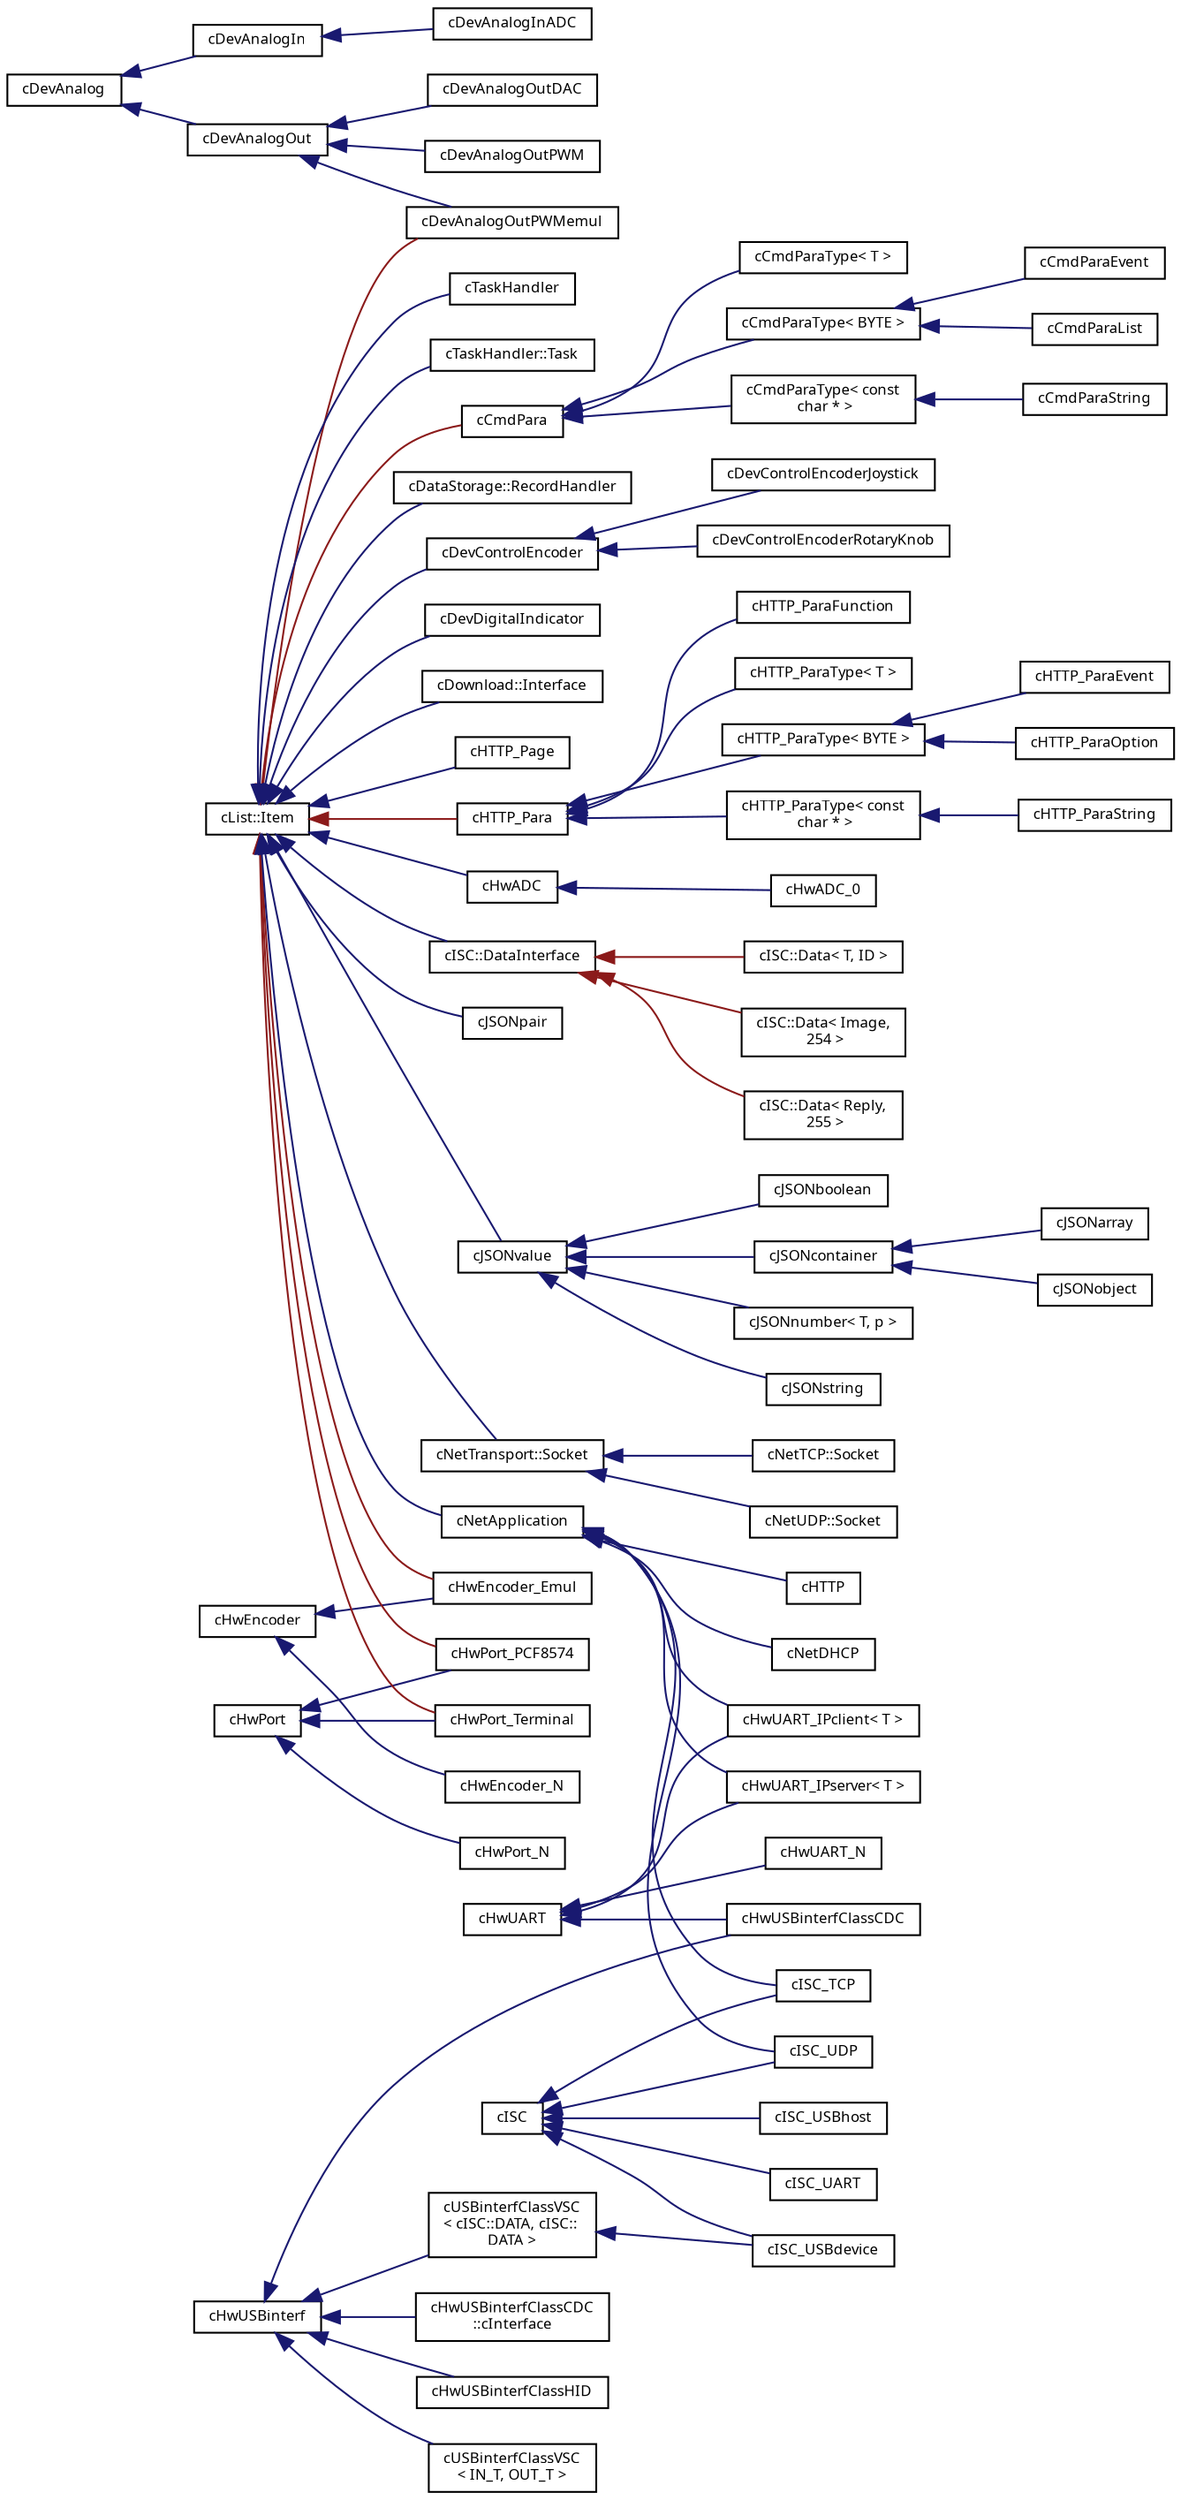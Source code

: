 digraph "Graphical Class Hierarchy"
{
  edge [fontname="Sans",fontsize="8",labelfontname="Sans",labelfontsize="8"];
  node [fontname="Sans",fontsize="8",shape=record];
  rankdir="LR";
  Node1 [label="cDevAnalog",height=0.2,width=0.4,color="black", fillcolor="white", style="filled",URL="$classc_dev_analog.html",tooltip="Access to analog I/O devices. "];
  Node1 -> Node2 [dir="back",color="midnightblue",fontsize="8",style="solid",fontname="Sans"];
  Node2 [label="cDevAnalogIn",height=0.2,width=0.4,color="black", fillcolor="white", style="filled",URL="$classc_dev_analog_in.html",tooltip="Abstract class for analog input devices. "];
  Node2 -> Node3 [dir="back",color="midnightblue",fontsize="8",style="solid",fontname="Sans"];
  Node3 [label="cDevAnalogInADC",height=0.2,width=0.4,color="black", fillcolor="white", style="filled",URL="$classc_dev_analog_in_a_d_c.html",tooltip="Analog input device, using cHwADC. "];
  Node1 -> Node4 [dir="back",color="midnightblue",fontsize="8",style="solid",fontname="Sans"];
  Node4 [label="cDevAnalogOut",height=0.2,width=0.4,color="black", fillcolor="white", style="filled",URL="$classc_dev_analog_out.html",tooltip="Abstract class for analog output devices. "];
  Node4 -> Node5 [dir="back",color="midnightblue",fontsize="8",style="solid",fontname="Sans"];
  Node5 [label="cDevAnalogOutDAC",height=0.2,width=0.4,color="black", fillcolor="white", style="filled",URL="$classc_dev_analog_out_d_a_c.html",tooltip="Analog input device, using cHwDAC. "];
  Node4 -> Node6 [dir="back",color="midnightblue",fontsize="8",style="solid",fontname="Sans"];
  Node6 [label="cDevAnalogOutPWM",height=0.2,width=0.4,color="black", fillcolor="white", style="filled",URL="$classc_dev_analog_out_p_w_m.html",tooltip="Analog output device (PWM), using cHwTimer. "];
  Node4 -> Node7 [dir="back",color="midnightblue",fontsize="8",style="solid",fontname="Sans"];
  Node7 [label="cDevAnalogOutPWMemul",height=0.2,width=0.4,color="black", fillcolor="white", style="filled",URL="$classc_dev_analog_out_p_w_memul.html",tooltip="Analog output device (PWM), using emulated PWM. "];
  Node8 [label="cHwEncoder",height=0.2,width=0.4,color="black", fillcolor="white", style="filled",URL="$classc_hw_encoder.html",tooltip="Abstract class supporting a quadratur encoder. "];
  Node8 -> Node9 [dir="back",color="midnightblue",fontsize="8",style="solid",fontname="Sans"];
  Node9 [label="cHwEncoder_Emul",height=0.2,width=0.4,color="black", fillcolor="white", style="filled",URL="$classc_hw_encoder___emul.html"];
  Node8 -> Node10 [dir="back",color="midnightblue",fontsize="8",style="solid",fontname="Sans"];
  Node10 [label="cHwEncoder_N",height=0.2,width=0.4,color="black", fillcolor="white", style="filled",URL="$classc_hw_encoder___n.html",tooltip="Implementation of encoder in timer 2/3/4/5. "];
  Node11 [label="cHwPort",height=0.2,width=0.4,color="black", fillcolor="white", style="filled",URL="$classc_hw_port.html",tooltip="Abstract class supporting general purpose I/O hardware. "];
  Node11 -> Node12 [dir="back",color="midnightblue",fontsize="8",style="solid",fontname="Sans"];
  Node12 [label="cHwPort_N",height=0.2,width=0.4,color="black", fillcolor="white", style="filled",URL="$classc_hw_port___n.html",tooltip="Implementation of the GPIO. "];
  Node11 -> Node13 [dir="back",color="midnightblue",fontsize="8",style="solid",fontname="Sans"];
  Node13 [label="cHwPort_PCF8574",height=0.2,width=0.4,color="black", fillcolor="white", style="filled",URL="$classc_hw_port___p_c_f8574.html",tooltip="Implementation of the digital port expander PCF8574 (I2C-device) "];
  Node11 -> Node14 [dir="back",color="midnightblue",fontsize="8",style="solid",fontname="Sans"];
  Node14 [label="cHwPort_Terminal",height=0.2,width=0.4,color="black", fillcolor="white", style="filled",URL="$classc_hw_port___terminal.html",tooltip="Digital I/O terminal. "];
  Node15 [label="cHwUART",height=0.2,width=0.4,color="black", fillcolor="white", style="filled",URL="$classc_hw_u_a_r_t.html",tooltip="Abstract class supporting the UART hardware. "];
  Node15 -> Node16 [dir="back",color="midnightblue",fontsize="8",style="solid",fontname="Sans"];
  Node16 [label="cHwUART_IPclient\< T \>",height=0.2,width=0.4,color="black", fillcolor="white", style="filled",URL="$classc_hw_u_a_r_t___i_pclient.html"];
  Node15 -> Node17 [dir="back",color="midnightblue",fontsize="8",style="solid",fontname="Sans"];
  Node17 [label="cHwUART_IPserver\< T \>",height=0.2,width=0.4,color="black", fillcolor="white", style="filled",URL="$classc_hw_u_a_r_t___i_pserver.html"];
  Node15 -> Node18 [dir="back",color="midnightblue",fontsize="8",style="solid",fontname="Sans"];
  Node18 [label="cHwUART_N",height=0.2,width=0.4,color="black", fillcolor="white", style="filled",URL="$classc_hw_u_a_r_t___n.html",tooltip="Implementation of UART hardware. "];
  Node15 -> Node19 [dir="back",color="midnightblue",fontsize="8",style="solid",fontname="Sans"];
  Node19 [label="cHwUSBinterfClassCDC",height=0.2,width=0.4,color="black", fillcolor="white", style="filled",URL="$classc_hw_u_s_binterf_class_c_d_c.html"];
  Node20 [label="cHwUSBinterf",height=0.2,width=0.4,color="black", fillcolor="white", style="filled",URL="$classc_hw_u_s_binterf.html"];
  Node20 -> Node19 [dir="back",color="midnightblue",fontsize="8",style="solid",fontname="Sans"];
  Node20 -> Node21 [dir="back",color="midnightblue",fontsize="8",style="solid",fontname="Sans"];
  Node21 [label="cHwUSBinterfClassCDC\l::cInterface",height=0.2,width=0.4,color="black", fillcolor="white", style="filled",URL="$classc_hw_u_s_binterf_class_c_d_c_1_1c_interface.html"];
  Node20 -> Node22 [dir="back",color="midnightblue",fontsize="8",style="solid",fontname="Sans"];
  Node22 [label="cHwUSBinterfClassHID",height=0.2,width=0.4,color="black", fillcolor="white", style="filled",URL="$classc_hw_u_s_binterf_class_h_i_d.html"];
  Node20 -> Node23 [dir="back",color="midnightblue",fontsize="8",style="solid",fontname="Sans"];
  Node23 [label="cUSBinterfClassVSC\l\< IN_T, OUT_T \>",height=0.2,width=0.4,color="black", fillcolor="white", style="filled",URL="$classc_u_s_binterf_class_v_s_c.html",tooltip="Template class supporting USB communication as vendor specific class (VSC) "];
  Node20 -> Node24 [dir="back",color="midnightblue",fontsize="8",style="solid",fontname="Sans"];
  Node24 [label="cUSBinterfClassVSC\l\< cISC::DATA, cISC::\lDATA \>",height=0.2,width=0.4,color="black", fillcolor="white", style="filled",URL="$classc_u_s_binterf_class_v_s_c.html"];
  Node24 -> Node25 [dir="back",color="midnightblue",fontsize="8",style="solid",fontname="Sans"];
  Node25 [label="cISC_USBdevice",height=0.2,width=0.4,color="black", fillcolor="white", style="filled",URL="$classc_i_s_c___u_s_bdevice.html",tooltip="ISC transport class with USB hardware. "];
  Node26 [label="cISC",height=0.2,width=0.4,color="black", fillcolor="white", style="filled",URL="$classc_i_s_c.html",tooltip="ISC transport base class. "];
  Node26 -> Node27 [dir="back",color="midnightblue",fontsize="8",style="solid",fontname="Sans"];
  Node27 [label="cISC_TCP",height=0.2,width=0.4,color="black", fillcolor="white", style="filled",URL="$classc_i_s_c___t_c_p.html",tooltip="ISC transport class with TCP. "];
  Node26 -> Node28 [dir="back",color="midnightblue",fontsize="8",style="solid",fontname="Sans"];
  Node28 [label="cISC_UART",height=0.2,width=0.4,color="black", fillcolor="white", style="filled",URL="$classc_i_s_c___u_a_r_t.html",tooltip="ISC transport class with UART hardware. "];
  Node26 -> Node29 [dir="back",color="midnightblue",fontsize="8",style="solid",fontname="Sans"];
  Node29 [label="cISC_UDP",height=0.2,width=0.4,color="black", fillcolor="white", style="filled",URL="$classc_i_s_c___u_d_p.html",tooltip="ISC transport class with UDP. "];
  Node26 -> Node25 [dir="back",color="midnightblue",fontsize="8",style="solid",fontname="Sans"];
  Node26 -> Node30 [dir="back",color="midnightblue",fontsize="8",style="solid",fontname="Sans"];
  Node30 [label="cISC_USBhost",height=0.2,width=0.4,color="black", fillcolor="white", style="filled",URL="$classc_i_s_c___u_s_bhost.html",tooltip="... "];
  Node31 [label="cList::Item",height=0.2,width=0.4,color="black", fillcolor="white", style="filled",URL="$classc_list_1_1_item.html",tooltip="Base class for list items. "];
  Node31 -> Node32 [dir="back",color="firebrick4",fontsize="8",style="solid",fontname="Sans"];
  Node32 [label="cCmdPara",height=0.2,width=0.4,color="black", fillcolor="white", style="filled",URL="$classc_cmd_para.html",tooltip="Abstract class defining a command parameter. "];
  Node32 -> Node33 [dir="back",color="midnightblue",fontsize="8",style="solid",fontname="Sans"];
  Node33 [label="cCmdParaType\< T \>",height=0.2,width=0.4,color="black", fillcolor="white", style="filled",URL="$classc_cmd_para_type.html",tooltip="Template class to define a parameter with basic data types. "];
  Node32 -> Node34 [dir="back",color="midnightblue",fontsize="8",style="solid",fontname="Sans"];
  Node34 [label="cCmdParaType\< BYTE \>",height=0.2,width=0.4,color="black", fillcolor="white", style="filled",URL="$classc_cmd_para_type.html"];
  Node34 -> Node35 [dir="back",color="midnightblue",fontsize="8",style="solid",fontname="Sans"];
  Node35 [label="cCmdParaEvent",height=0.2,width=0.4,color="black", fillcolor="white", style="filled",URL="$classc_cmd_para_event.html",tooltip="EVENT parameter. "];
  Node34 -> Node36 [dir="back",color="midnightblue",fontsize="8",style="solid",fontname="Sans"];
  Node36 [label="cCmdParaList",height=0.2,width=0.4,color="black", fillcolor="white", style="filled",URL="$classc_cmd_para_list.html",tooltip="Parameter with a list of values. "];
  Node32 -> Node37 [dir="back",color="midnightblue",fontsize="8",style="solid",fontname="Sans"];
  Node37 [label="cCmdParaType\< const\l char * \>",height=0.2,width=0.4,color="black", fillcolor="white", style="filled",URL="$classc_cmd_para_type.html"];
  Node37 -> Node38 [dir="back",color="midnightblue",fontsize="8",style="solid",fontname="Sans"];
  Node38 [label="cCmdParaString",height=0.2,width=0.4,color="black", fillcolor="white", style="filled",URL="$classc_cmd_para_string.html",tooltip="String parameter. "];
  Node31 -> Node39 [dir="back",color="midnightblue",fontsize="8",style="solid",fontname="Sans"];
  Node39 [label="cDataStorage::RecordHandler",height=0.2,width=0.4,color="black", fillcolor="white", style="filled",URL="$classc_data_storage_1_1_record_handler.html"];
  Node31 -> Node7 [dir="back",color="firebrick4",fontsize="8",style="solid",fontname="Sans"];
  Node31 -> Node40 [dir="back",color="midnightblue",fontsize="8",style="solid",fontname="Sans"];
  Node40 [label="cDevControlEncoder",height=0.2,width=0.4,color="black", fillcolor="white", style="filled",URL="$classc_dev_control_encoder.html"];
  Node40 -> Node41 [dir="back",color="midnightblue",fontsize="8",style="solid",fontname="Sans"];
  Node41 [label="cDevControlEncoderJoystick",height=0.2,width=0.4,color="black", fillcolor="white", style="filled",URL="$classc_dev_control_encoder_joystick.html"];
  Node40 -> Node42 [dir="back",color="midnightblue",fontsize="8",style="solid",fontname="Sans"];
  Node42 [label="cDevControlEncoderRotaryKnob",height=0.2,width=0.4,color="black", fillcolor="white", style="filled",URL="$classc_dev_control_encoder_rotary_knob.html"];
  Node31 -> Node43 [dir="back",color="midnightblue",fontsize="8",style="solid",fontname="Sans"];
  Node43 [label="cDevDigitalIndicator",height=0.2,width=0.4,color="black", fillcolor="white", style="filled",URL="$classc_dev_digital_indicator.html",tooltip="... "];
  Node31 -> Node44 [dir="back",color="midnightblue",fontsize="8",style="solid",fontname="Sans"];
  Node44 [label="cDownload::Interface",height=0.2,width=0.4,color="black", fillcolor="white", style="filled",URL="$classc_download_1_1_interface.html",tooltip="Connecting a memory area with download. "];
  Node31 -> Node45 [dir="back",color="midnightblue",fontsize="8",style="solid",fontname="Sans"];
  Node45 [label="cHTTP_Page",height=0.2,width=0.4,color="black", fillcolor="white", style="filled",URL="$classc_h_t_t_p___page.html"];
  Node31 -> Node46 [dir="back",color="firebrick4",fontsize="8",style="solid",fontname="Sans"];
  Node46 [label="cHTTP_Para",height=0.2,width=0.4,color="black", fillcolor="white", style="filled",URL="$classc_h_t_t_p___para.html",tooltip="Abstract class defining a command parameter. "];
  Node46 -> Node47 [dir="back",color="midnightblue",fontsize="8",style="solid",fontname="Sans"];
  Node47 [label="cHTTP_ParaFunction",height=0.2,width=0.4,color="black", fillcolor="white", style="filled",URL="$classc_h_t_t_p___para_function.html",tooltip="... "];
  Node46 -> Node48 [dir="back",color="midnightblue",fontsize="8",style="solid",fontname="Sans"];
  Node48 [label="cHTTP_ParaType\< T \>",height=0.2,width=0.4,color="black", fillcolor="white", style="filled",URL="$classc_h_t_t_p___para_type.html",tooltip="Template class to define a parameter with basic data types. "];
  Node46 -> Node49 [dir="back",color="midnightblue",fontsize="8",style="solid",fontname="Sans"];
  Node49 [label="cHTTP_ParaType\< BYTE \>",height=0.2,width=0.4,color="black", fillcolor="white", style="filled",URL="$classc_h_t_t_p___para_type.html"];
  Node49 -> Node50 [dir="back",color="midnightblue",fontsize="8",style="solid",fontname="Sans"];
  Node50 [label="cHTTP_ParaEvent",height=0.2,width=0.4,color="black", fillcolor="white", style="filled",URL="$classc_h_t_t_p___para_event.html",tooltip="Parameter with a list of values. "];
  Node49 -> Node51 [dir="back",color="midnightblue",fontsize="8",style="solid",fontname="Sans"];
  Node51 [label="cHTTP_ParaOption",height=0.2,width=0.4,color="black", fillcolor="white", style="filled",URL="$classc_h_t_t_p___para_option.html",tooltip="Template class to define a parameter with basic data types. "];
  Node46 -> Node52 [dir="back",color="midnightblue",fontsize="8",style="solid",fontname="Sans"];
  Node52 [label="cHTTP_ParaType\< const\l char * \>",height=0.2,width=0.4,color="black", fillcolor="white", style="filled",URL="$classc_h_t_t_p___para_type.html"];
  Node52 -> Node53 [dir="back",color="midnightblue",fontsize="8",style="solid",fontname="Sans"];
  Node53 [label="cHTTP_ParaString",height=0.2,width=0.4,color="black", fillcolor="white", style="filled",URL="$classc_h_t_t_p___para_string.html",tooltip="String parameter. "];
  Node31 -> Node54 [dir="back",color="midnightblue",fontsize="8",style="solid",fontname="Sans"];
  Node54 [label="cHwADC",height=0.2,width=0.4,color="black", fillcolor="white", style="filled",URL="$classc_hw_a_d_c.html",tooltip="Abstract class supporting the analog to digital converter (ADC) "];
  Node54 -> Node55 [dir="back",color="midnightblue",fontsize="8",style="solid",fontname="Sans"];
  Node55 [label="cHwADC_0",height=0.2,width=0.4,color="black", fillcolor="white", style="filled",URL="$classc_hw_a_d_c__0.html",tooltip="Implementation of the analg to digital converter (ADC) "];
  Node31 -> Node9 [dir="back",color="firebrick4",fontsize="8",style="solid",fontname="Sans"];
  Node31 -> Node13 [dir="back",color="firebrick4",fontsize="8",style="solid",fontname="Sans"];
  Node31 -> Node14 [dir="back",color="firebrick4",fontsize="8",style="solid",fontname="Sans"];
  Node31 -> Node56 [dir="back",color="midnightblue",fontsize="8",style="solid",fontname="Sans"];
  Node56 [label="cISC::DataInterface",height=0.2,width=0.4,color="black", fillcolor="white", style="filled",URL="$classc_i_s_c_1_1_data_interface.html"];
  Node56 -> Node57 [dir="back",color="firebrick4",fontsize="8",style="solid",fontname="Sans"];
  Node57 [label="cISC::Data\< T, ID \>",height=0.2,width=0.4,color="black", fillcolor="white", style="filled",URL="$classc_i_s_c_1_1_data.html"];
  Node56 -> Node58 [dir="back",color="firebrick4",fontsize="8",style="solid",fontname="Sans"];
  Node58 [label="cISC::Data\< Image,\l 254 \>",height=0.2,width=0.4,color="black", fillcolor="white", style="filled",URL="$classc_i_s_c_1_1_data.html"];
  Node56 -> Node59 [dir="back",color="firebrick4",fontsize="8",style="solid",fontname="Sans"];
  Node59 [label="cISC::Data\< Reply,\l 255 \>",height=0.2,width=0.4,color="black", fillcolor="white", style="filled",URL="$classc_i_s_c_1_1_data.html"];
  Node31 -> Node60 [dir="back",color="midnightblue",fontsize="8",style="solid",fontname="Sans"];
  Node60 [label="cJSONpair",height=0.2,width=0.4,color="black", fillcolor="white", style="filled",URL="$classc_j_s_o_npair.html"];
  Node31 -> Node61 [dir="back",color="midnightblue",fontsize="8",style="solid",fontname="Sans"];
  Node61 [label="cJSONvalue",height=0.2,width=0.4,color="black", fillcolor="white", style="filled",URL="$classc_j_s_o_nvalue.html"];
  Node61 -> Node62 [dir="back",color="midnightblue",fontsize="8",style="solid",fontname="Sans"];
  Node62 [label="cJSONboolean",height=0.2,width=0.4,color="black", fillcolor="white", style="filled",URL="$classc_j_s_o_nboolean.html"];
  Node61 -> Node63 [dir="back",color="midnightblue",fontsize="8",style="solid",fontname="Sans"];
  Node63 [label="cJSONcontainer",height=0.2,width=0.4,color="black", fillcolor="white", style="filled",URL="$classc_j_s_o_ncontainer.html"];
  Node63 -> Node64 [dir="back",color="midnightblue",fontsize="8",style="solid",fontname="Sans"];
  Node64 [label="cJSONarray",height=0.2,width=0.4,color="black", fillcolor="white", style="filled",URL="$classc_j_s_o_narray.html"];
  Node63 -> Node65 [dir="back",color="midnightblue",fontsize="8",style="solid",fontname="Sans"];
  Node65 [label="cJSONobject",height=0.2,width=0.4,color="black", fillcolor="white", style="filled",URL="$classc_j_s_o_nobject.html"];
  Node61 -> Node66 [dir="back",color="midnightblue",fontsize="8",style="solid",fontname="Sans"];
  Node66 [label="cJSONnumber\< T, p \>",height=0.2,width=0.4,color="black", fillcolor="white", style="filled",URL="$classc_j_s_o_nnumber.html"];
  Node61 -> Node67 [dir="back",color="midnightblue",fontsize="8",style="solid",fontname="Sans"];
  Node67 [label="cJSONstring",height=0.2,width=0.4,color="black", fillcolor="white", style="filled",URL="$classc_j_s_o_nstring.html"];
  Node31 -> Node68 [dir="back",color="midnightblue",fontsize="8",style="solid",fontname="Sans"];
  Node68 [label="cNetApplication",height=0.2,width=0.4,color="black", fillcolor="white", style="filled",URL="$classc_net_application.html"];
  Node68 -> Node69 [dir="back",color="midnightblue",fontsize="8",style="solid",fontname="Sans"];
  Node69 [label="cHTTP",height=0.2,width=0.4,color="black", fillcolor="white", style="filled",URL="$classc_h_t_t_p.html",tooltip="??? "];
  Node68 -> Node16 [dir="back",color="midnightblue",fontsize="8",style="solid",fontname="Sans"];
  Node68 -> Node17 [dir="back",color="midnightblue",fontsize="8",style="solid",fontname="Sans"];
  Node68 -> Node27 [dir="back",color="midnightblue",fontsize="8",style="solid",fontname="Sans"];
  Node68 -> Node29 [dir="back",color="midnightblue",fontsize="8",style="solid",fontname="Sans"];
  Node68 -> Node70 [dir="back",color="midnightblue",fontsize="8",style="solid",fontname="Sans"];
  Node70 [label="cNetDHCP",height=0.2,width=0.4,color="black", fillcolor="white", style="filled",URL="$classc_net_d_h_c_p.html"];
  Node31 -> Node71 [dir="back",color="midnightblue",fontsize="8",style="solid",fontname="Sans"];
  Node71 [label="cNetTransport::Socket",height=0.2,width=0.4,color="black", fillcolor="white", style="filled",URL="$classc_net_transport_1_1_socket.html"];
  Node71 -> Node72 [dir="back",color="midnightblue",fontsize="8",style="solid",fontname="Sans"];
  Node72 [label="cNetTCP::Socket",height=0.2,width=0.4,color="black", fillcolor="white", style="filled",URL="$classc_net_t_c_p_1_1_socket.html"];
  Node71 -> Node73 [dir="back",color="midnightblue",fontsize="8",style="solid",fontname="Sans"];
  Node73 [label="cNetUDP::Socket",height=0.2,width=0.4,color="black", fillcolor="white", style="filled",URL="$classc_net_u_d_p_1_1_socket.html"];
  Node31 -> Node74 [dir="back",color="midnightblue",fontsize="8",style="solid",fontname="Sans"];
  Node74 [label="cTaskHandler",height=0.2,width=0.4,color="black", fillcolor="white", style="filled",URL="$classc_task_handler.html"];
  Node31 -> Node75 [dir="back",color="midnightblue",fontsize="8",style="solid",fontname="Sans"];
  Node75 [label="cTaskHandler::Task",height=0.2,width=0.4,color="black", fillcolor="white", style="filled",URL="$classc_task_handler_1_1_task.html",tooltip="Base class for tasks. "];
}
